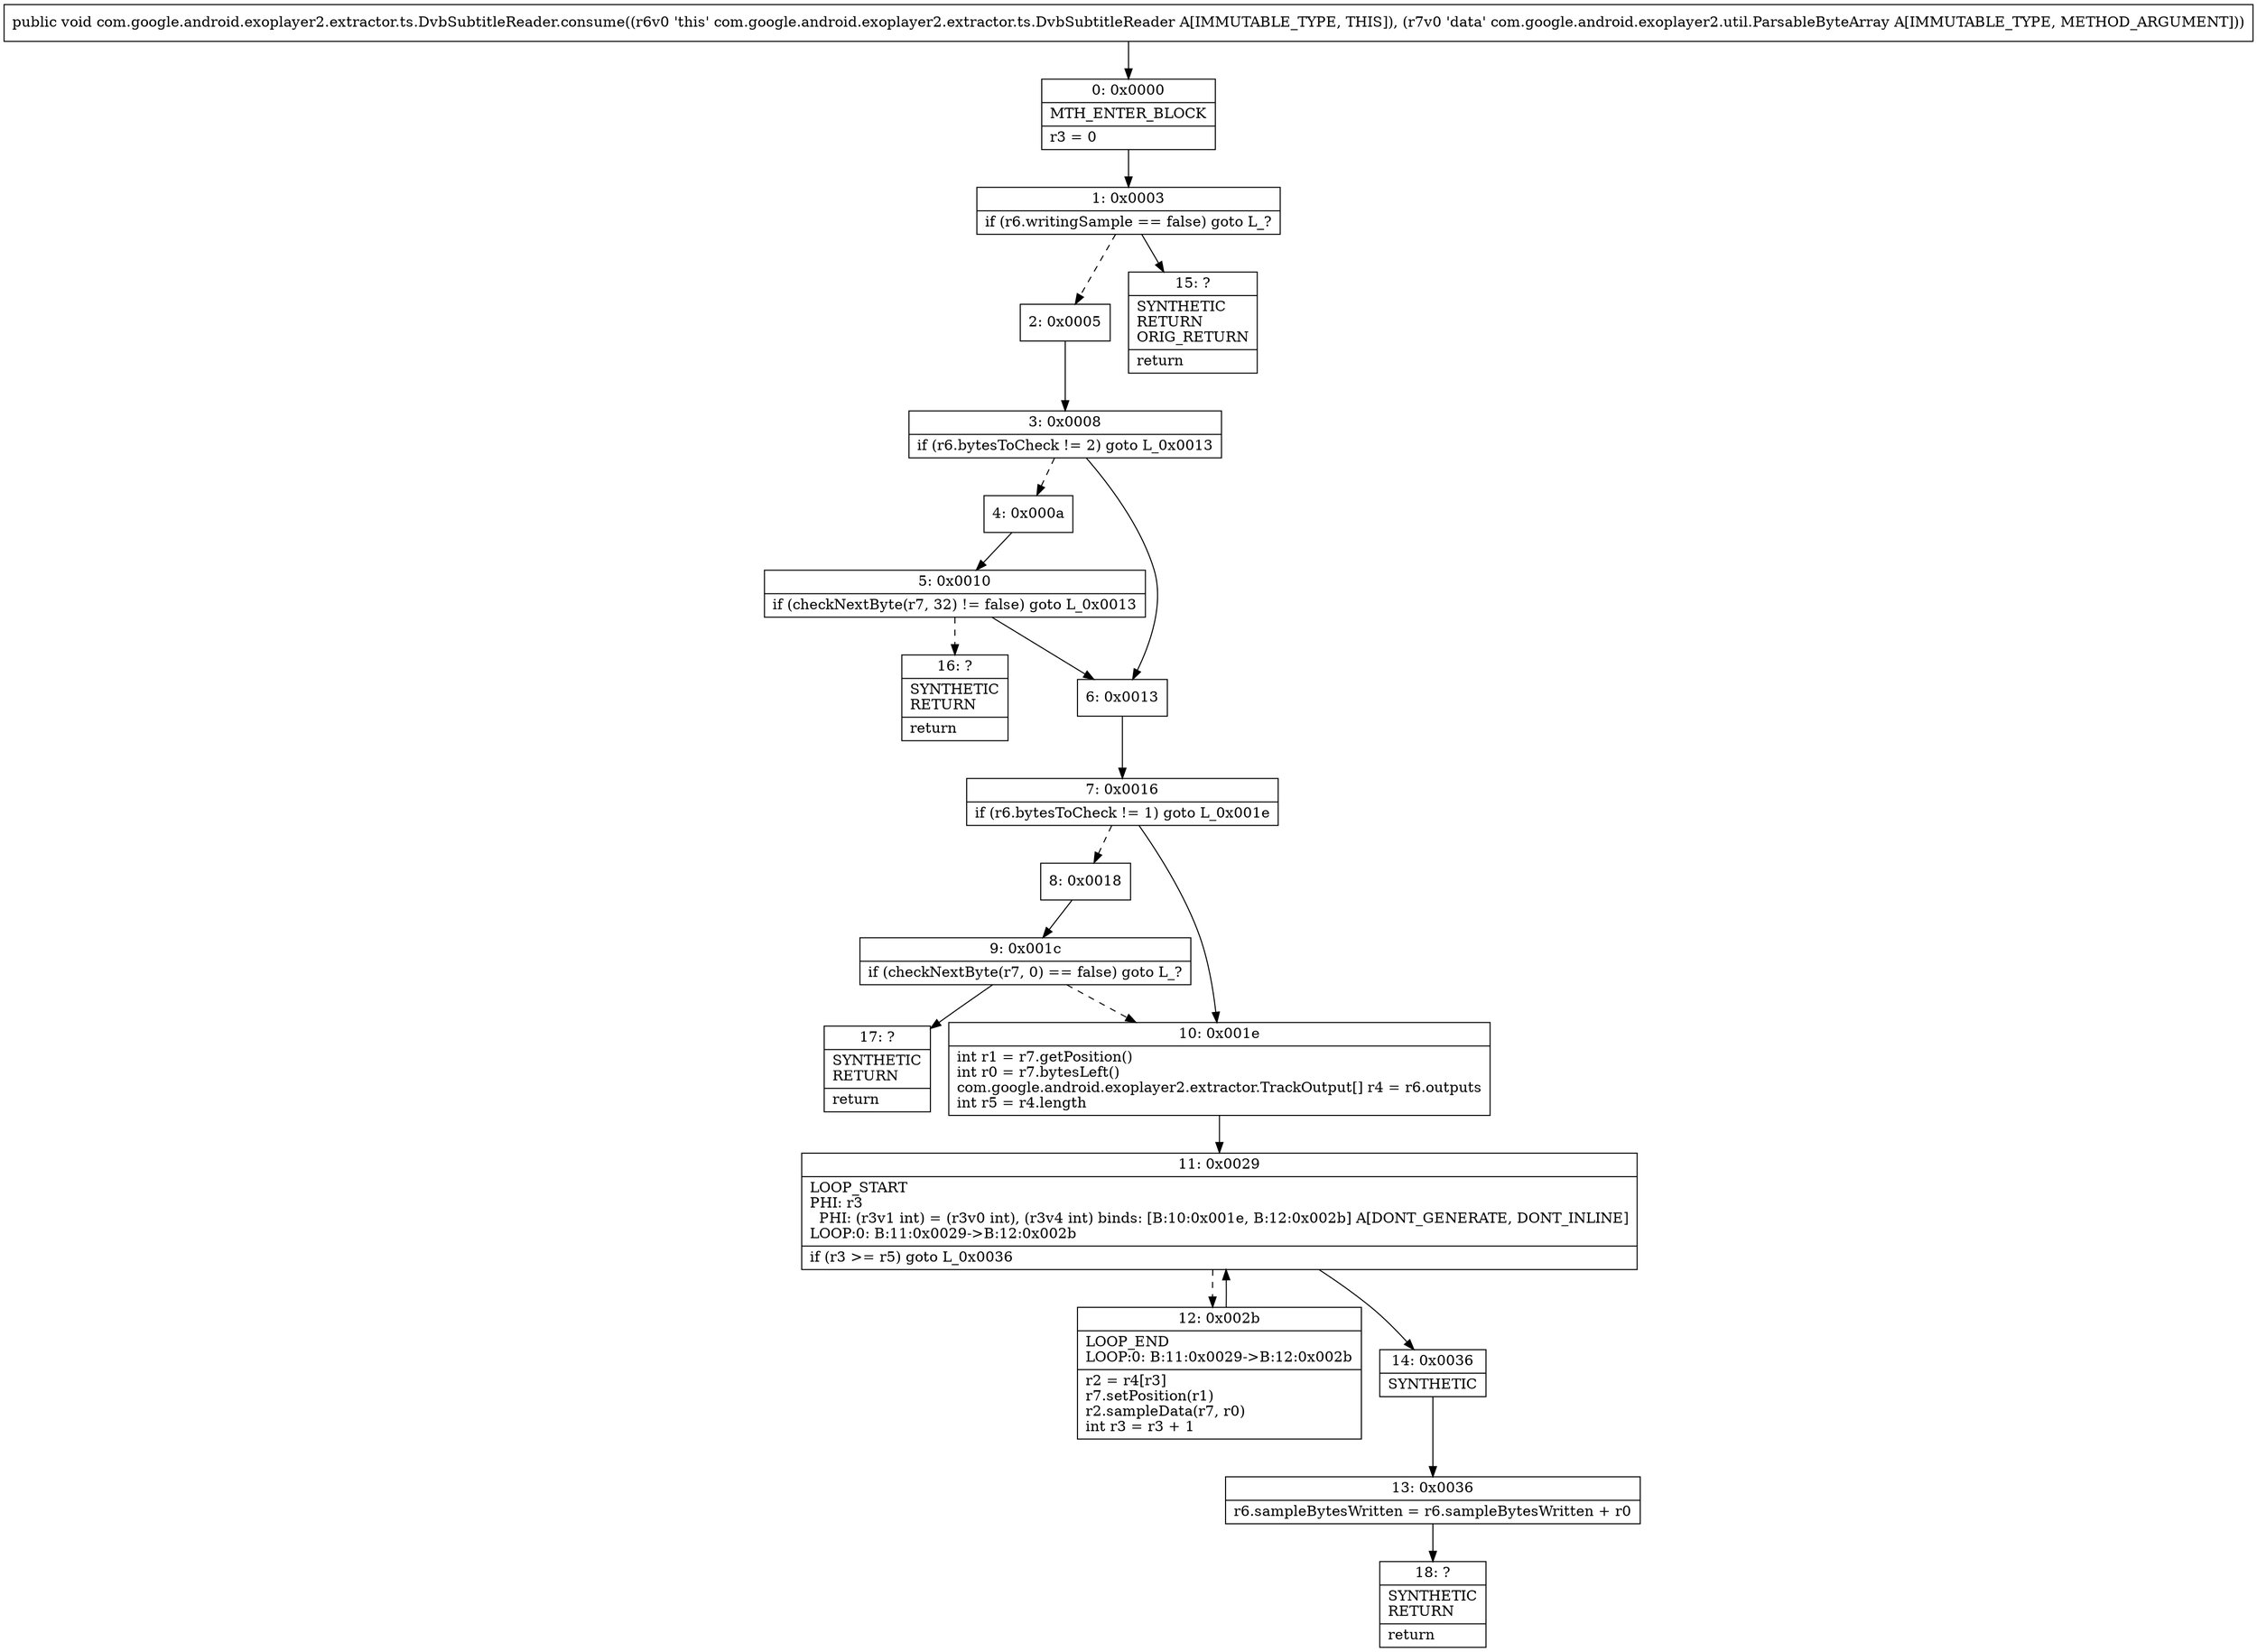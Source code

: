 digraph "CFG forcom.google.android.exoplayer2.extractor.ts.DvbSubtitleReader.consume(Lcom\/google\/android\/exoplayer2\/util\/ParsableByteArray;)V" {
Node_0 [shape=record,label="{0\:\ 0x0000|MTH_ENTER_BLOCK\l|r3 = 0\l}"];
Node_1 [shape=record,label="{1\:\ 0x0003|if (r6.writingSample == false) goto L_?\l}"];
Node_2 [shape=record,label="{2\:\ 0x0005}"];
Node_3 [shape=record,label="{3\:\ 0x0008|if (r6.bytesToCheck != 2) goto L_0x0013\l}"];
Node_4 [shape=record,label="{4\:\ 0x000a}"];
Node_5 [shape=record,label="{5\:\ 0x0010|if (checkNextByte(r7, 32) != false) goto L_0x0013\l}"];
Node_6 [shape=record,label="{6\:\ 0x0013}"];
Node_7 [shape=record,label="{7\:\ 0x0016|if (r6.bytesToCheck != 1) goto L_0x001e\l}"];
Node_8 [shape=record,label="{8\:\ 0x0018}"];
Node_9 [shape=record,label="{9\:\ 0x001c|if (checkNextByte(r7, 0) == false) goto L_?\l}"];
Node_10 [shape=record,label="{10\:\ 0x001e|int r1 = r7.getPosition()\lint r0 = r7.bytesLeft()\lcom.google.android.exoplayer2.extractor.TrackOutput[] r4 = r6.outputs\lint r5 = r4.length\l}"];
Node_11 [shape=record,label="{11\:\ 0x0029|LOOP_START\lPHI: r3 \l  PHI: (r3v1 int) = (r3v0 int), (r3v4 int) binds: [B:10:0x001e, B:12:0x002b] A[DONT_GENERATE, DONT_INLINE]\lLOOP:0: B:11:0x0029\-\>B:12:0x002b\l|if (r3 \>= r5) goto L_0x0036\l}"];
Node_12 [shape=record,label="{12\:\ 0x002b|LOOP_END\lLOOP:0: B:11:0x0029\-\>B:12:0x002b\l|r2 = r4[r3]\lr7.setPosition(r1)\lr2.sampleData(r7, r0)\lint r3 = r3 + 1\l}"];
Node_13 [shape=record,label="{13\:\ 0x0036|r6.sampleBytesWritten = r6.sampleBytesWritten + r0\l}"];
Node_14 [shape=record,label="{14\:\ 0x0036|SYNTHETIC\l}"];
Node_15 [shape=record,label="{15\:\ ?|SYNTHETIC\lRETURN\lORIG_RETURN\l|return\l}"];
Node_16 [shape=record,label="{16\:\ ?|SYNTHETIC\lRETURN\l|return\l}"];
Node_17 [shape=record,label="{17\:\ ?|SYNTHETIC\lRETURN\l|return\l}"];
Node_18 [shape=record,label="{18\:\ ?|SYNTHETIC\lRETURN\l|return\l}"];
MethodNode[shape=record,label="{public void com.google.android.exoplayer2.extractor.ts.DvbSubtitleReader.consume((r6v0 'this' com.google.android.exoplayer2.extractor.ts.DvbSubtitleReader A[IMMUTABLE_TYPE, THIS]), (r7v0 'data' com.google.android.exoplayer2.util.ParsableByteArray A[IMMUTABLE_TYPE, METHOD_ARGUMENT])) }"];
MethodNode -> Node_0;
Node_0 -> Node_1;
Node_1 -> Node_2[style=dashed];
Node_1 -> Node_15;
Node_2 -> Node_3;
Node_3 -> Node_4[style=dashed];
Node_3 -> Node_6;
Node_4 -> Node_5;
Node_5 -> Node_6;
Node_5 -> Node_16[style=dashed];
Node_6 -> Node_7;
Node_7 -> Node_8[style=dashed];
Node_7 -> Node_10;
Node_8 -> Node_9;
Node_9 -> Node_10[style=dashed];
Node_9 -> Node_17;
Node_10 -> Node_11;
Node_11 -> Node_12[style=dashed];
Node_11 -> Node_14;
Node_12 -> Node_11;
Node_13 -> Node_18;
Node_14 -> Node_13;
}

